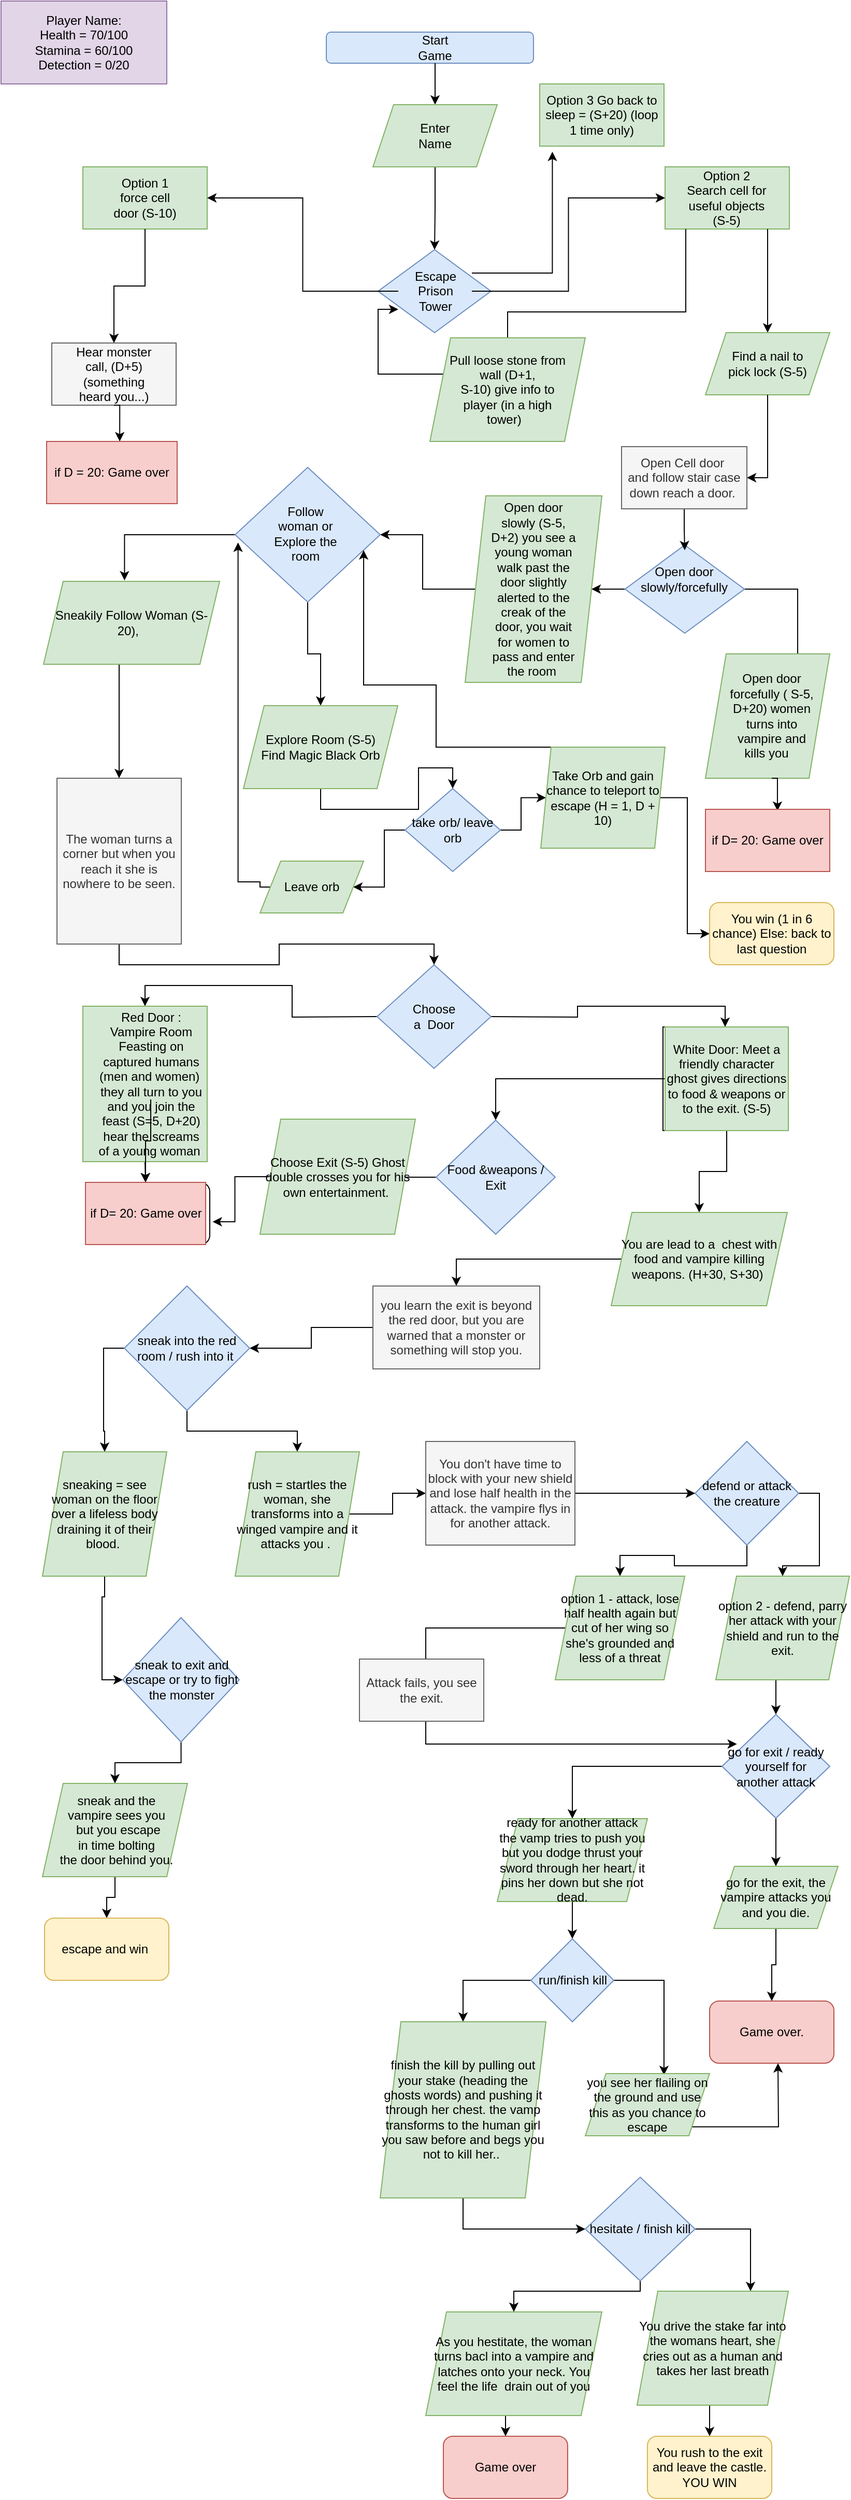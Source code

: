 <mxfile version="14.2.9" type="github">
  <diagram id="AGkp3YgMyCRiQ7xAGxLQ" name="Page-1">
    <mxGraphModel dx="1303" dy="898" grid="1" gridSize="10" guides="1" tooltips="1" connect="1" arrows="1" fold="1" page="1" pageScale="1" pageWidth="827" pageHeight="1169" math="0" shadow="0">
      <root>
        <mxCell id="0" />
        <mxCell id="1" parent="0" />
        <mxCell id="_lOXHjdYw6KjkfScFwBz-4" value="" style="rounded=0;whiteSpace=wrap;html=1;fillColor=#f5f5f5;strokeColor=#666666;fontColor=#333333;" vertex="1" parent="1">
          <mxGeometry x="49" y="330" width="120" height="60" as="geometry" />
        </mxCell>
        <mxCell id="mVKKj_rzwkYYP3pHzG7V-71" style="edgeStyle=orthogonalEdgeStyle;rounded=0;orthogonalLoop=1;jettySize=auto;html=1;exitX=1;exitY=0.5;exitDx=0;exitDy=0;entryX=0.778;entryY=0.143;entryDx=0;entryDy=0;entryPerimeter=0;" parent="1" source="mVKKj_rzwkYYP3pHzG7V-67" target="mVKKj_rzwkYYP3pHzG7V-66" edge="1">
          <mxGeometry relative="1" as="geometry" />
        </mxCell>
        <mxCell id="mVKKj_rzwkYYP3pHzG7V-80" style="edgeStyle=orthogonalEdgeStyle;rounded=0;orthogonalLoop=1;jettySize=auto;html=1;exitX=0;exitY=0.5;exitDx=0;exitDy=0;" parent="1" source="mVKKj_rzwkYYP3pHzG7V-67" target="mVKKj_rzwkYYP3pHzG7V-75" edge="1">
          <mxGeometry relative="1" as="geometry" />
        </mxCell>
        <mxCell id="mVKKj_rzwkYYP3pHzG7V-67" value="" style="rhombus;whiteSpace=wrap;html=1;fillColor=#dae8fc;strokeColor=#6c8ebf;" parent="1" vertex="1">
          <mxGeometry x="602.38" y="525" width="115.25" height="85" as="geometry" />
        </mxCell>
        <mxCell id="mVKKj_rzwkYYP3pHzG7V-27" value="" style="rounded=0;whiteSpace=wrap;html=1;fillColor=#d5e8d4;strokeColor=#82b366;" parent="1" vertex="1">
          <mxGeometry x="79" y="160" width="120" height="60" as="geometry" />
        </mxCell>
        <mxCell id="mVKKj_rzwkYYP3pHzG7V-28" value="" style="rounded=0;whiteSpace=wrap;html=1;fillColor=#d5e8d4;strokeColor=#82b366;" parent="1" vertex="1">
          <mxGeometry x="641" y="160" width="120" height="60" as="geometry" />
        </mxCell>
        <mxCell id="mVKKj_rzwkYYP3pHzG7V-25" value="" style="rhombus;whiteSpace=wrap;html=1;fillColor=#dae8fc;strokeColor=#6c8ebf;" parent="1" vertex="1">
          <mxGeometry x="364" y="240" width="109" height="80" as="geometry" />
        </mxCell>
        <mxCell id="mVKKj_rzwkYYP3pHzG7V-15" style="edgeStyle=orthogonalEdgeStyle;rounded=0;orthogonalLoop=1;jettySize=auto;html=1;exitX=0;exitY=0.5;exitDx=0;exitDy=0;entryX=0.5;entryY=0;entryDx=0;entryDy=0;" parent="1" target="mVKKj_rzwkYYP3pHzG7V-11" edge="1">
          <mxGeometry relative="1" as="geometry">
            <mxPoint x="363" y="980" as="sourcePoint" />
          </mxGeometry>
        </mxCell>
        <mxCell id="mVKKj_rzwkYYP3pHzG7V-16" style="edgeStyle=orthogonalEdgeStyle;rounded=0;orthogonalLoop=1;jettySize=auto;html=1;exitX=1;exitY=0.5;exitDx=0;exitDy=0;entryX=0.5;entryY=0;entryDx=0;entryDy=0;" parent="1" target="mVKKj_rzwkYYP3pHzG7V-12" edge="1">
          <mxGeometry relative="1" as="geometry">
            <mxPoint x="473" y="980" as="sourcePoint" />
          </mxGeometry>
        </mxCell>
        <mxCell id="mVKKj_rzwkYYP3pHzG7V-9" value="" style="rhombus;whiteSpace=wrap;html=1;fillColor=#dae8fc;strokeColor=#6c8ebf;" parent="1" vertex="1">
          <mxGeometry x="363" y="930" width="110" height="100" as="geometry" />
        </mxCell>
        <object label="" id="mVKKj_rzwkYYP3pHzG7V-1">
          <mxCell style="rounded=1;whiteSpace=wrap;html=1;fillColor=#dae8fc;strokeColor=#6c8ebf;" parent="1" vertex="1">
            <mxGeometry x="314" y="30" width="200" height="30" as="geometry" />
          </mxCell>
        </object>
        <mxCell id="mVKKj_rzwkYYP3pHzG7V-8" style="edgeStyle=orthogonalEdgeStyle;rounded=0;orthogonalLoop=1;jettySize=auto;html=1;entryX=0.5;entryY=0;entryDx=0;entryDy=0;" parent="1" target="mVKKj_rzwkYYP3pHzG7V-3" edge="1">
          <mxGeometry relative="1" as="geometry">
            <mxPoint x="419" y="70" as="sourcePoint" />
            <Array as="points">
              <mxPoint x="419" y="60" />
              <mxPoint x="419" y="60" />
            </Array>
          </mxGeometry>
        </mxCell>
        <mxCell id="mVKKj_rzwkYYP3pHzG7V-2" value="Start Game" style="text;html=1;strokeColor=none;fillColor=none;align=center;verticalAlign=middle;whiteSpace=wrap;rounded=0;" parent="1" vertex="1">
          <mxGeometry x="399" y="35" width="40" height="20" as="geometry" />
        </mxCell>
        <mxCell id="mVKKj_rzwkYYP3pHzG7V-26" style="edgeStyle=orthogonalEdgeStyle;rounded=0;orthogonalLoop=1;jettySize=auto;html=1;exitX=0.5;exitY=1;exitDx=0;exitDy=0;entryX=0.5;entryY=0;entryDx=0;entryDy=0;" parent="1" source="mVKKj_rzwkYYP3pHzG7V-3" target="mVKKj_rzwkYYP3pHzG7V-25" edge="1">
          <mxGeometry relative="1" as="geometry" />
        </mxCell>
        <mxCell id="mVKKj_rzwkYYP3pHzG7V-3" value="" style="shape=parallelogram;perimeter=parallelogramPerimeter;whiteSpace=wrap;html=1;fixedSize=1;fillColor=#d5e8d4;strokeColor=#82b366;" parent="1" vertex="1">
          <mxGeometry x="359" y="100" width="120" height="60" as="geometry" />
        </mxCell>
        <mxCell id="mVKKj_rzwkYYP3pHzG7V-6" value="Enter Name" style="text;html=1;strokeColor=none;fillColor=none;align=center;verticalAlign=middle;whiteSpace=wrap;rounded=0;" parent="1" vertex="1">
          <mxGeometry x="399" y="120" width="40" height="20" as="geometry" />
        </mxCell>
        <mxCell id="mVKKj_rzwkYYP3pHzG7V-7" style="edgeStyle=orthogonalEdgeStyle;rounded=0;orthogonalLoop=1;jettySize=auto;html=1;exitX=0.5;exitY=1;exitDx=0;exitDy=0;" parent="1" source="mVKKj_rzwkYYP3pHzG7V-6" target="mVKKj_rzwkYYP3pHzG7V-6" edge="1">
          <mxGeometry relative="1" as="geometry" />
        </mxCell>
        <mxCell id="mVKKj_rzwkYYP3pHzG7V-4" value="Choose a&amp;nbsp; Door" style="text;html=1;strokeColor=none;fillColor=none;align=center;verticalAlign=middle;whiteSpace=wrap;rounded=0;" parent="1" vertex="1">
          <mxGeometry x="402" y="950" width="32" height="60" as="geometry" />
        </mxCell>
        <mxCell id="mVKKj_rzwkYYP3pHzG7V-112" style="edgeStyle=orthogonalEdgeStyle;rounded=0;orthogonalLoop=1;jettySize=auto;html=1;exitX=0.5;exitY=1;exitDx=0;exitDy=0;entryX=0.5;entryY=0;entryDx=0;entryDy=0;" parent="1" source="mVKKj_rzwkYYP3pHzG7V-11" target="mVKKj_rzwkYYP3pHzG7V-110" edge="1">
          <mxGeometry relative="1" as="geometry" />
        </mxCell>
        <mxCell id="mVKKj_rzwkYYP3pHzG7V-11" value="" style="rounded=0;whiteSpace=wrap;html=1;fillColor=#d5e8d4;strokeColor=#82b366;" parent="1" vertex="1">
          <mxGeometry x="79" y="970" width="120" height="150" as="geometry" />
        </mxCell>
        <mxCell id="mVKKj_rzwkYYP3pHzG7V-12" value="" style="rounded=0;whiteSpace=wrap;html=1;" parent="1" vertex="1">
          <mxGeometry x="639" y="990" width="120" height="100" as="geometry" />
        </mxCell>
        <mxCell id="aACTHdseWjAm7IjOx82R-12" value="" style="edgeStyle=orthogonalEdgeStyle;rounded=0;orthogonalLoop=1;jettySize=auto;html=1;" parent="1" source="mVKKj_rzwkYYP3pHzG7V-13" target="mVKKj_rzwkYYP3pHzG7V-110" edge="1">
          <mxGeometry relative="1" as="geometry" />
        </mxCell>
        <mxCell id="mVKKj_rzwkYYP3pHzG7V-13" value="Red Door : Vampire Room Feasting on captured humans (men and women)&amp;nbsp;&lt;br&gt;they all turn to you and you join the feast (S=5, D+20) hear the screams of a young woman&amp;nbsp;" style="text;html=1;strokeColor=none;fillColor=none;align=center;verticalAlign=middle;whiteSpace=wrap;rounded=0;" parent="1" vertex="1">
          <mxGeometry x="91.5" y="1030" width="106" height="30" as="geometry" />
        </mxCell>
        <mxCell id="mVKKj_rzwkYYP3pHzG7V-115" style="edgeStyle=orthogonalEdgeStyle;rounded=0;orthogonalLoop=1;jettySize=auto;html=1;exitX=0;exitY=0.5;exitDx=0;exitDy=0;entryX=0.5;entryY=0;entryDx=0;entryDy=0;" parent="1" source="mVKKj_rzwkYYP3pHzG7V-14" target="mVKKj_rzwkYYP3pHzG7V-114" edge="1">
          <mxGeometry relative="1" as="geometry" />
        </mxCell>
        <mxCell id="mVKKj_rzwkYYP3pHzG7V-120" style="edgeStyle=orthogonalEdgeStyle;rounded=0;orthogonalLoop=1;jettySize=auto;html=1;exitX=0.5;exitY=1;exitDx=0;exitDy=0;entryX=0.5;entryY=0;entryDx=0;entryDy=0;" parent="1" source="mVKKj_rzwkYYP3pHzG7V-14" target="mVKKj_rzwkYYP3pHzG7V-119" edge="1">
          <mxGeometry relative="1" as="geometry" />
        </mxCell>
        <mxCell id="mVKKj_rzwkYYP3pHzG7V-14" value="White Door: Meet a friendly character ghost gives directions to food &amp;amp; weapons or to the exit. (S-5)" style="text;html=1;strokeColor=#82b366;fillColor=#d5e8d4;align=center;verticalAlign=middle;whiteSpace=wrap;rounded=0;" parent="1" vertex="1">
          <mxGeometry x="641" y="990" width="119" height="100" as="geometry" />
        </mxCell>
        <mxCell id="mVKKj_rzwkYYP3pHzG7V-52" style="edgeStyle=orthogonalEdgeStyle;rounded=0;orthogonalLoop=1;jettySize=auto;html=1;exitX=0.5;exitY=1;exitDx=0;exitDy=0;entryX=0.5;entryY=0;entryDx=0;entryDy=0;" parent="1" source="mVKKj_rzwkYYP3pHzG7V-22" target="mVKKj_rzwkYYP3pHzG7V-37" edge="1">
          <mxGeometry relative="1" as="geometry" />
        </mxCell>
        <mxCell id="mVKKj_rzwkYYP3pHzG7V-22" value="Option 1 force cell door (S-10)" style="text;html=1;strokeColor=none;fillColor=none;align=center;verticalAlign=middle;whiteSpace=wrap;rounded=0;" parent="1" vertex="1">
          <mxGeometry x="104" y="160" width="70" height="60" as="geometry" />
        </mxCell>
        <mxCell id="mVKKj_rzwkYYP3pHzG7V-53" style="edgeStyle=orthogonalEdgeStyle;rounded=0;orthogonalLoop=1;jettySize=auto;html=1;exitX=1;exitY=1;exitDx=0;exitDy=0;" parent="1" source="mVKKj_rzwkYYP3pHzG7V-23" target="mVKKj_rzwkYYP3pHzG7V-32" edge="1">
          <mxGeometry relative="1" as="geometry" />
        </mxCell>
        <mxCell id="mVKKj_rzwkYYP3pHzG7V-54" style="edgeStyle=orthogonalEdgeStyle;rounded=0;orthogonalLoop=1;jettySize=auto;html=1;exitX=0;exitY=1;exitDx=0;exitDy=0;entryX=0.5;entryY=0;entryDx=0;entryDy=0;" parent="1" source="mVKKj_rzwkYYP3pHzG7V-23" target="mVKKj_rzwkYYP3pHzG7V-35" edge="1">
          <mxGeometry relative="1" as="geometry">
            <Array as="points">
              <mxPoint x="661" y="300" />
              <mxPoint x="489" y="300" />
            </Array>
          </mxGeometry>
        </mxCell>
        <mxCell id="mVKKj_rzwkYYP3pHzG7V-23" value="Option 2 Search cell for useful objects (S-5)" style="text;html=1;strokeColor=none;fillColor=none;align=center;verticalAlign=middle;whiteSpace=wrap;rounded=0;" parent="1" vertex="1">
          <mxGeometry x="661" y="160" width="79" height="60" as="geometry" />
        </mxCell>
        <mxCell id="mVKKj_rzwkYYP3pHzG7V-29" style="edgeStyle=orthogonalEdgeStyle;rounded=0;orthogonalLoop=1;jettySize=auto;html=1;exitX=0;exitY=0.5;exitDx=0;exitDy=0;entryX=1;entryY=0.5;entryDx=0;entryDy=0;" parent="1" source="mVKKj_rzwkYYP3pHzG7V-18" target="mVKKj_rzwkYYP3pHzG7V-27" edge="1">
          <mxGeometry relative="1" as="geometry" />
        </mxCell>
        <mxCell id="mVKKj_rzwkYYP3pHzG7V-30" style="edgeStyle=orthogonalEdgeStyle;rounded=0;orthogonalLoop=1;jettySize=auto;html=1;exitX=1;exitY=0.5;exitDx=0;exitDy=0;entryX=0;entryY=0.5;entryDx=0;entryDy=0;" parent="1" source="mVKKj_rzwkYYP3pHzG7V-18" target="mVKKj_rzwkYYP3pHzG7V-28" edge="1">
          <mxGeometry relative="1" as="geometry" />
        </mxCell>
        <mxCell id="mVKKj_rzwkYYP3pHzG7V-100" style="edgeStyle=orthogonalEdgeStyle;rounded=0;orthogonalLoop=1;jettySize=auto;html=1;exitX=1;exitY=0.25;exitDx=0;exitDy=0;entryX=0.102;entryY=1.09;entryDx=0;entryDy=0;entryPerimeter=0;" parent="1" source="mVKKj_rzwkYYP3pHzG7V-18" target="mVKKj_rzwkYYP3pHzG7V-44" edge="1">
          <mxGeometry relative="1" as="geometry" />
        </mxCell>
        <mxCell id="mVKKj_rzwkYYP3pHzG7V-18" value="Escape Prison Tower" style="text;html=1;strokeColor=none;fillColor=none;align=center;verticalAlign=middle;whiteSpace=wrap;rounded=0;" parent="1" vertex="1">
          <mxGeometry x="383.5" y="245" width="71" height="70" as="geometry" />
        </mxCell>
        <mxCell id="mVKKj_rzwkYYP3pHzG7V-31" value="" style="shape=parallelogram;perimeter=parallelogramPerimeter;whiteSpace=wrap;html=1;fixedSize=1;fillColor=#d5e8d4;strokeColor=#82b366;" parent="1" vertex="1">
          <mxGeometry x="680" y="320" width="120" height="60" as="geometry" />
        </mxCell>
        <mxCell id="mVKKj_rzwkYYP3pHzG7V-57" style="edgeStyle=orthogonalEdgeStyle;rounded=0;orthogonalLoop=1;jettySize=auto;html=1;exitX=0.5;exitY=1;exitDx=0;exitDy=0;entryX=1;entryY=0.5;entryDx=0;entryDy=0;" parent="1" source="mVKKj_rzwkYYP3pHzG7V-32" target="mVKKj_rzwkYYP3pHzG7V-56" edge="1">
          <mxGeometry relative="1" as="geometry" />
        </mxCell>
        <mxCell id="mVKKj_rzwkYYP3pHzG7V-32" value="Find a nail to pick lock (S-5)" style="text;html=1;align=center;verticalAlign=middle;whiteSpace=wrap;rounded=0;" parent="1" vertex="1">
          <mxGeometry x="699" y="320" width="82" height="60" as="geometry" />
        </mxCell>
        <mxCell id="_lOXHjdYw6KjkfScFwBz-10" style="edgeStyle=orthogonalEdgeStyle;rounded=0;orthogonalLoop=1;jettySize=auto;html=1;entryX=0;entryY=0.75;entryDx=0;entryDy=0;" edge="1" parent="1" source="mVKKj_rzwkYYP3pHzG7V-34" target="mVKKj_rzwkYYP3pHzG7V-18">
          <mxGeometry relative="1" as="geometry">
            <Array as="points">
              <mxPoint x="489" y="360" />
              <mxPoint x="364" y="360" />
              <mxPoint x="364" y="298" />
            </Array>
          </mxGeometry>
        </mxCell>
        <mxCell id="mVKKj_rzwkYYP3pHzG7V-34" value="" style="shape=parallelogram;perimeter=parallelogramPerimeter;whiteSpace=wrap;html=1;fixedSize=1;fillColor=#d5e8d4;strokeColor=#82b366;" parent="1" vertex="1">
          <mxGeometry x="414" y="325" width="150" height="100" as="geometry" />
        </mxCell>
        <mxCell id="mVKKj_rzwkYYP3pHzG7V-35" value="Pull loose stone from wall (D+1, &lt;br&gt;S-10) give info to player (in a high tower)&amp;nbsp;&amp;nbsp;" style="text;html=1;strokeColor=none;fillColor=none;align=center;verticalAlign=middle;whiteSpace=wrap;rounded=0;" parent="1" vertex="1">
          <mxGeometry x="431" y="350" width="116" height="50" as="geometry" />
        </mxCell>
        <mxCell id="mVKKj_rzwkYYP3pHzG7V-61" style="edgeStyle=orthogonalEdgeStyle;rounded=0;orthogonalLoop=1;jettySize=auto;html=1;exitX=0.5;exitY=1;exitDx=0;exitDy=0;entryX=0.56;entryY=0;entryDx=0;entryDy=0;entryPerimeter=0;" parent="1" source="mVKKj_rzwkYYP3pHzG7V-37" target="mVKKj_rzwkYYP3pHzG7V-60" edge="1">
          <mxGeometry relative="1" as="geometry">
            <mxPoint x="109" y="400" as="sourcePoint" />
          </mxGeometry>
        </mxCell>
        <mxCell id="mVKKj_rzwkYYP3pHzG7V-37" value="Hear monster call, (D+5) (something heard you...)" style="text;html=1;strokeColor=none;fillColor=none;align=center;verticalAlign=middle;whiteSpace=wrap;rounded=0;" parent="1" vertex="1">
          <mxGeometry x="69" y="330" width="80" height="60" as="geometry" />
        </mxCell>
        <mxCell id="mVKKj_rzwkYYP3pHzG7V-41" value="" style="rounded=0;whiteSpace=wrap;html=1;" parent="1" vertex="1">
          <mxGeometry width="160" height="80" as="geometry" />
        </mxCell>
        <mxCell id="mVKKj_rzwkYYP3pHzG7V-42" value="Player Name:&lt;br&gt;Health = 70/100&lt;br&gt;Stamina = 60/100&lt;br&gt;Detection = 0/20" style="text;html=1;strokeColor=#9673a6;fillColor=#e1d5e7;align=center;verticalAlign=middle;whiteSpace=wrap;rounded=0;" parent="1" vertex="1">
          <mxGeometry width="160" height="80" as="geometry" />
        </mxCell>
        <mxCell id="mVKKj_rzwkYYP3pHzG7V-43" value="" style="rounded=0;whiteSpace=wrap;html=1;" parent="1" vertex="1">
          <mxGeometry x="520" y="80" width="120" height="60" as="geometry" />
        </mxCell>
        <mxCell id="mVKKj_rzwkYYP3pHzG7V-44" value="Option 3 Go back to sleep = (S+20) (loop 1 time only)" style="text;html=1;strokeColor=#82b366;fillColor=#d5e8d4;align=center;verticalAlign=middle;whiteSpace=wrap;rounded=0;" parent="1" vertex="1">
          <mxGeometry x="520" y="80" width="120" height="60" as="geometry" />
        </mxCell>
        <mxCell id="mVKKj_rzwkYYP3pHzG7V-55" value="" style="rounded=0;whiteSpace=wrap;html=1;" parent="1" vertex="1">
          <mxGeometry x="600" y="430" width="120" height="60" as="geometry" />
        </mxCell>
        <mxCell id="mVKKj_rzwkYYP3pHzG7V-70" style="edgeStyle=orthogonalEdgeStyle;rounded=0;orthogonalLoop=1;jettySize=auto;html=1;exitX=0.5;exitY=1;exitDx=0;exitDy=0;entryX=0.506;entryY=0.238;entryDx=0;entryDy=0;entryPerimeter=0;" parent="1" source="mVKKj_rzwkYYP3pHzG7V-56" target="mVKKj_rzwkYYP3pHzG7V-65" edge="1">
          <mxGeometry relative="1" as="geometry" />
        </mxCell>
        <mxCell id="mVKKj_rzwkYYP3pHzG7V-56" value="Open Cell door&amp;nbsp;&lt;br&gt;and follow stair case down reach a door.&amp;nbsp;" style="text;html=1;strokeColor=#666666;fillColor=#f5f5f5;align=center;verticalAlign=middle;whiteSpace=wrap;rounded=0;fontColor=#333333;" parent="1" vertex="1">
          <mxGeometry x="599" y="430" width="121" height="60" as="geometry" />
        </mxCell>
        <mxCell id="mVKKj_rzwkYYP3pHzG7V-59" value="" style="rounded=1;whiteSpace=wrap;html=1;" parent="1" vertex="1">
          <mxGeometry x="44" y="425" width="120" height="60" as="geometry" />
        </mxCell>
        <mxCell id="mVKKj_rzwkYYP3pHzG7V-60" value="if D = 20: Game over" style="text;html=1;strokeColor=#b85450;fillColor=#f8cecc;align=center;verticalAlign=middle;whiteSpace=wrap;rounded=0;" parent="1" vertex="1">
          <mxGeometry x="44" y="425" width="126" height="60" as="geometry" />
        </mxCell>
        <mxCell id="mVKKj_rzwkYYP3pHzG7V-63" value="" style="shape=parallelogram;perimeter=parallelogramPerimeter;whiteSpace=wrap;html=1;fixedSize=1;fillColor=#d5e8d4;strokeColor=#82b366;" parent="1" vertex="1">
          <mxGeometry x="680" y="630" width="120" height="120" as="geometry" />
        </mxCell>
        <mxCell id="mVKKj_rzwkYYP3pHzG7V-74" style="edgeStyle=orthogonalEdgeStyle;rounded=0;orthogonalLoop=1;jettySize=auto;html=1;exitX=0.5;exitY=1;exitDx=0;exitDy=0;entryX=0.579;entryY=0.024;entryDx=0;entryDy=0;entryPerimeter=0;" parent="1" source="mVKKj_rzwkYYP3pHzG7V-66" target="mVKKj_rzwkYYP3pHzG7V-73" edge="1">
          <mxGeometry relative="1" as="geometry" />
        </mxCell>
        <mxCell id="mVKKj_rzwkYYP3pHzG7V-66" value="Open door forcefully ( S-5, D+20) women turns into vampire and kills you&amp;nbsp; &amp;nbsp;" style="text;html=1;strokeColor=none;fillColor=none;align=center;verticalAlign=middle;whiteSpace=wrap;rounded=0;" parent="1" vertex="1">
          <mxGeometry x="699" y="630" width="90" height="120" as="geometry" />
        </mxCell>
        <mxCell id="mVKKj_rzwkYYP3pHzG7V-65" value="Open door slowly/forcefully" style="text;html=1;align=center;verticalAlign=middle;whiteSpace=wrap;rounded=0;" parent="1" vertex="1">
          <mxGeometry x="617.25" y="505" width="84.5" height="105" as="geometry" />
        </mxCell>
        <mxCell id="mVKKj_rzwkYYP3pHzG7V-72" value="" style="rounded=1;whiteSpace=wrap;html=1;" parent="1" vertex="1">
          <mxGeometry x="680" y="780" width="120" height="60" as="geometry" />
        </mxCell>
        <mxCell id="mVKKj_rzwkYYP3pHzG7V-73" value="if D= 20: Game over" style="text;html=1;strokeColor=#b85450;fillColor=#f8cecc;align=center;verticalAlign=middle;whiteSpace=wrap;rounded=0;" parent="1" vertex="1">
          <mxGeometry x="680" y="780" width="120" height="60" as="geometry" />
        </mxCell>
        <mxCell id="mVKKj_rzwkYYP3pHzG7V-82" style="edgeStyle=orthogonalEdgeStyle;rounded=0;orthogonalLoop=1;jettySize=auto;html=1;exitX=0;exitY=0.5;exitDx=0;exitDy=0;entryX=1;entryY=0.5;entryDx=0;entryDy=0;" parent="1" source="mVKKj_rzwkYYP3pHzG7V-75" target="mVKKj_rzwkYYP3pHzG7V-81" edge="1">
          <mxGeometry relative="1" as="geometry" />
        </mxCell>
        <mxCell id="mVKKj_rzwkYYP3pHzG7V-75" value="" style="shape=parallelogram;perimeter=parallelogramPerimeter;whiteSpace=wrap;html=1;fixedSize=1;fillColor=#d5e8d4;strokeColor=#82b366;" parent="1" vertex="1">
          <mxGeometry x="448" y="477.5" width="132" height="180" as="geometry" />
        </mxCell>
        <mxCell id="mVKKj_rzwkYYP3pHzG7V-76" value="Open door slowly (S-5, D+2) you see a young woman walk past the door slightly alerted to the creak of the door, you wait for women to pass and enter the room&amp;nbsp;" style="text;html=1;strokeColor=none;fillColor=none;align=center;verticalAlign=middle;whiteSpace=wrap;rounded=0;" parent="1" vertex="1">
          <mxGeometry x="469" y="507.5" width="90" height="120" as="geometry" />
        </mxCell>
        <mxCell id="mVKKj_rzwkYYP3pHzG7V-88" style="edgeStyle=orthogonalEdgeStyle;rounded=0;orthogonalLoop=1;jettySize=auto;html=1;exitX=0;exitY=0.5;exitDx=0;exitDy=0;entryX=0.46;entryY=-0.011;entryDx=0;entryDy=0;entryPerimeter=0;" parent="1" source="mVKKj_rzwkYYP3pHzG7V-81" target="mVKKj_rzwkYYP3pHzG7V-86" edge="1">
          <mxGeometry relative="1" as="geometry" />
        </mxCell>
        <mxCell id="mVKKj_rzwkYYP3pHzG7V-89" style="edgeStyle=orthogonalEdgeStyle;rounded=0;orthogonalLoop=1;jettySize=auto;html=1;exitX=0.5;exitY=1;exitDx=0;exitDy=0;entryX=0.5;entryY=0;entryDx=0;entryDy=0;" parent="1" source="mVKKj_rzwkYYP3pHzG7V-81" target="mVKKj_rzwkYYP3pHzG7V-87" edge="1">
          <mxGeometry relative="1" as="geometry" />
        </mxCell>
        <mxCell id="mVKKj_rzwkYYP3pHzG7V-81" value="" style="rhombus;whiteSpace=wrap;html=1;fillColor=#dae8fc;strokeColor=#6c8ebf;" parent="1" vertex="1">
          <mxGeometry x="226" y="450" width="140" height="130" as="geometry" />
        </mxCell>
        <mxCell id="mVKKj_rzwkYYP3pHzG7V-83" value="Follow woman or Explore the room" style="text;html=1;strokeColor=none;fillColor=none;align=center;verticalAlign=middle;whiteSpace=wrap;rounded=0;" parent="1" vertex="1">
          <mxGeometry x="262" y="477.5" width="64" height="72.5" as="geometry" />
        </mxCell>
        <mxCell id="mVKKj_rzwkYYP3pHzG7V-102" style="edgeStyle=orthogonalEdgeStyle;rounded=0;orthogonalLoop=1;jettySize=auto;html=1;exitX=0.5;exitY=1;exitDx=0;exitDy=0;entryX=0.5;entryY=0;entryDx=0;entryDy=0;" parent="1" source="mVKKj_rzwkYYP3pHzG7V-86" target="mVKKj_rzwkYYP3pHzG7V-101" edge="1">
          <mxGeometry relative="1" as="geometry">
            <Array as="points">
              <mxPoint x="114" y="640" />
            </Array>
          </mxGeometry>
        </mxCell>
        <mxCell id="mVKKj_rzwkYYP3pHzG7V-86" value="Sneakily Follow Woman (S-20),&amp;nbsp;&amp;nbsp;" style="shape=parallelogram;perimeter=parallelogramPerimeter;whiteSpace=wrap;html=1;fixedSize=1;size=19;fillColor=#d5e8d4;strokeColor=#82b366;" parent="1" vertex="1">
          <mxGeometry x="41" y="560" width="170" height="80" as="geometry" />
        </mxCell>
        <mxCell id="mVKKj_rzwkYYP3pHzG7V-95" style="edgeStyle=orthogonalEdgeStyle;rounded=0;orthogonalLoop=1;jettySize=auto;html=1;exitX=0.5;exitY=1;exitDx=0;exitDy=0;entryX=0.5;entryY=0;entryDx=0;entryDy=0;" parent="1" source="mVKKj_rzwkYYP3pHzG7V-87" target="mVKKj_rzwkYYP3pHzG7V-92" edge="1">
          <mxGeometry relative="1" as="geometry" />
        </mxCell>
        <mxCell id="mVKKj_rzwkYYP3pHzG7V-87" value="Explore Room (S-5)&lt;br&gt;Find Magic Black Orb" style="shape=parallelogram;perimeter=parallelogramPerimeter;whiteSpace=wrap;html=1;fixedSize=1;fillColor=#d5e8d4;strokeColor=#82b366;" parent="1" vertex="1">
          <mxGeometry x="234" y="680" width="149" height="80" as="geometry" />
        </mxCell>
        <mxCell id="mVKKj_rzwkYYP3pHzG7V-96" style="edgeStyle=orthogonalEdgeStyle;rounded=0;orthogonalLoop=1;jettySize=auto;html=1;exitX=1;exitY=0.5;exitDx=0;exitDy=0;entryX=0;entryY=0.5;entryDx=0;entryDy=0;" parent="1" source="mVKKj_rzwkYYP3pHzG7V-92" target="mVKKj_rzwkYYP3pHzG7V-93" edge="1">
          <mxGeometry relative="1" as="geometry" />
        </mxCell>
        <mxCell id="_lOXHjdYw6KjkfScFwBz-7" style="edgeStyle=orthogonalEdgeStyle;rounded=0;orthogonalLoop=1;jettySize=auto;html=1;exitX=0;exitY=0.5;exitDx=0;exitDy=0;entryX=1;entryY=0.5;entryDx=0;entryDy=0;" edge="1" parent="1" source="mVKKj_rzwkYYP3pHzG7V-92" target="mVKKj_rzwkYYP3pHzG7V-94">
          <mxGeometry relative="1" as="geometry" />
        </mxCell>
        <mxCell id="mVKKj_rzwkYYP3pHzG7V-92" value="take orb/ leave orb" style="rhombus;whiteSpace=wrap;html=1;fillColor=#dae8fc;strokeColor=#6c8ebf;" parent="1" vertex="1">
          <mxGeometry x="390" y="760" width="92" height="80" as="geometry" />
        </mxCell>
        <mxCell id="mVKKj_rzwkYYP3pHzG7V-106" style="edgeStyle=orthogonalEdgeStyle;rounded=0;orthogonalLoop=1;jettySize=auto;html=1;exitX=1;exitY=0.5;exitDx=0;exitDy=0;entryX=0;entryY=0.5;entryDx=0;entryDy=0;" parent="1" source="mVKKj_rzwkYYP3pHzG7V-93" target="mVKKj_rzwkYYP3pHzG7V-105" edge="1">
          <mxGeometry relative="1" as="geometry" />
        </mxCell>
        <mxCell id="_lOXHjdYw6KjkfScFwBz-1" style="edgeStyle=orthogonalEdgeStyle;rounded=0;orthogonalLoop=1;jettySize=auto;html=1;exitX=0.25;exitY=0;exitDx=0;exitDy=0;entryX=0.886;entryY=0.615;entryDx=0;entryDy=0;entryPerimeter=0;" edge="1" parent="1" source="mVKKj_rzwkYYP3pHzG7V-93" target="mVKKj_rzwkYYP3pHzG7V-81">
          <mxGeometry relative="1" as="geometry">
            <Array as="points">
              <mxPoint x="420" y="720" />
              <mxPoint x="420" y="660" />
              <mxPoint x="350" y="660" />
            </Array>
          </mxGeometry>
        </mxCell>
        <mxCell id="mVKKj_rzwkYYP3pHzG7V-93" value="Take Orb and gain chance to teleport to escape (H = 1, D + 10)" style="shape=parallelogram;perimeter=parallelogramPerimeter;whiteSpace=wrap;html=1;fixedSize=1;size=10;fillColor=#d5e8d4;strokeColor=#82b366;" parent="1" vertex="1">
          <mxGeometry x="521" y="720" width="120" height="97.5" as="geometry" />
        </mxCell>
        <mxCell id="aACTHdseWjAm7IjOx82R-62" style="edgeStyle=orthogonalEdgeStyle;rounded=0;orthogonalLoop=1;jettySize=auto;html=1;exitX=0;exitY=0.5;exitDx=0;exitDy=0;entryX=0.02;entryY=0.558;entryDx=0;entryDy=0;entryPerimeter=0;" parent="1" source="mVKKj_rzwkYYP3pHzG7V-94" target="mVKKj_rzwkYYP3pHzG7V-81" edge="1">
          <mxGeometry relative="1" as="geometry">
            <Array as="points">
              <mxPoint x="250" y="855" />
              <mxPoint x="250" y="850" />
              <mxPoint x="229" y="850" />
            </Array>
          </mxGeometry>
        </mxCell>
        <mxCell id="mVKKj_rzwkYYP3pHzG7V-94" value="Leave orb" style="shape=parallelogram;perimeter=parallelogramPerimeter;whiteSpace=wrap;html=1;fixedSize=1;fillColor=#d5e8d4;strokeColor=#82b366;" parent="1" vertex="1">
          <mxGeometry x="250" y="830" width="100" height="50" as="geometry" />
        </mxCell>
        <mxCell id="mVKKj_rzwkYYP3pHzG7V-103" style="edgeStyle=orthogonalEdgeStyle;rounded=0;orthogonalLoop=1;jettySize=auto;html=1;exitX=0.5;exitY=1;exitDx=0;exitDy=0;entryX=0.5;entryY=0;entryDx=0;entryDy=0;" parent="1" source="mVKKj_rzwkYYP3pHzG7V-101" target="mVKKj_rzwkYYP3pHzG7V-9" edge="1">
          <mxGeometry relative="1" as="geometry" />
        </mxCell>
        <mxCell id="mVKKj_rzwkYYP3pHzG7V-101" value="The woman turns a corner but when you reach it she is nowhere to be seen." style="rounded=0;whiteSpace=wrap;html=1;fillColor=#f5f5f5;strokeColor=#666666;fontColor=#333333;" parent="1" vertex="1">
          <mxGeometry x="54" y="750" width="120" height="160" as="geometry" />
        </mxCell>
        <mxCell id="mVKKj_rzwkYYP3pHzG7V-105" value="You win (1 in 6 chance) Else: back to last question" style="rounded=1;whiteSpace=wrap;html=1;fillColor=#fff2cc;strokeColor=#d6b656;" parent="1" vertex="1">
          <mxGeometry x="684" y="870" width="120" height="60" as="geometry" />
        </mxCell>
        <mxCell id="mVKKj_rzwkYYP3pHzG7V-109" value="" style="rounded=1;whiteSpace=wrap;html=1;" parent="1" vertex="1">
          <mxGeometry x="81.5" y="1140" width="120" height="60" as="geometry" />
        </mxCell>
        <mxCell id="mVKKj_rzwkYYP3pHzG7V-110" value="if D= 20: Game over" style="text;html=1;strokeColor=#b85450;fillColor=#f8cecc;align=center;verticalAlign=middle;whiteSpace=wrap;rounded=0;" parent="1" vertex="1">
          <mxGeometry x="81.5" y="1140" width="116" height="60" as="geometry" />
        </mxCell>
        <mxCell id="mVKKj_rzwkYYP3pHzG7V-117" style="edgeStyle=orthogonalEdgeStyle;rounded=0;orthogonalLoop=1;jettySize=auto;html=1;exitX=0;exitY=0.5;exitDx=0;exitDy=0;" parent="1" source="mVKKj_rzwkYYP3pHzG7V-114" target="mVKKj_rzwkYYP3pHzG7V-116" edge="1">
          <mxGeometry relative="1" as="geometry" />
        </mxCell>
        <mxCell id="mVKKj_rzwkYYP3pHzG7V-114" value="Food &amp;amp;weapons / Exit" style="rhombus;whiteSpace=wrap;html=1;fillColor=#dae8fc;strokeColor=#6c8ebf;" parent="1" vertex="1">
          <mxGeometry x="420" y="1080" width="115" height="110" as="geometry" />
        </mxCell>
        <mxCell id="mVKKj_rzwkYYP3pHzG7V-118" style="edgeStyle=orthogonalEdgeStyle;rounded=0;orthogonalLoop=1;jettySize=auto;html=1;exitX=0;exitY=0.5;exitDx=0;exitDy=0;entryX=1.023;entryY=0.633;entryDx=0;entryDy=0;entryPerimeter=0;" parent="1" source="mVKKj_rzwkYYP3pHzG7V-116" target="mVKKj_rzwkYYP3pHzG7V-109" edge="1">
          <mxGeometry relative="1" as="geometry" />
        </mxCell>
        <mxCell id="mVKKj_rzwkYYP3pHzG7V-116" value="Choose Exit (S-5) Ghost double crosses you for his own entertainment.&amp;nbsp;" style="shape=parallelogram;perimeter=parallelogramPerimeter;whiteSpace=wrap;html=1;fixedSize=1;fillColor=#d5e8d4;strokeColor=#82b366;" parent="1" vertex="1">
          <mxGeometry x="250" y="1079" width="150" height="111" as="geometry" />
        </mxCell>
        <mxCell id="aACTHdseWjAm7IjOx82R-3" style="edgeStyle=orthogonalEdgeStyle;rounded=0;orthogonalLoop=1;jettySize=auto;html=1;exitX=0;exitY=0.5;exitDx=0;exitDy=0;entryX=0.5;entryY=0;entryDx=0;entryDy=0;" parent="1" source="mVKKj_rzwkYYP3pHzG7V-119" target="aACTHdseWjAm7IjOx82R-2" edge="1">
          <mxGeometry relative="1" as="geometry" />
        </mxCell>
        <mxCell id="mVKKj_rzwkYYP3pHzG7V-119" value="You are lead to a&amp;nbsp; chest with food and vampire killing weapons. (H+30, S+30)&amp;nbsp;" style="shape=parallelogram;perimeter=parallelogramPerimeter;whiteSpace=wrap;html=1;fixedSize=1;fillColor=#d5e8d4;strokeColor=#82b366;" parent="1" vertex="1">
          <mxGeometry x="589" y="1169" width="170" height="90" as="geometry" />
        </mxCell>
        <mxCell id="aACTHdseWjAm7IjOx82R-5" style="edgeStyle=orthogonalEdgeStyle;rounded=0;orthogonalLoop=1;jettySize=auto;html=1;exitX=0;exitY=0.5;exitDx=0;exitDy=0;" parent="1" source="aACTHdseWjAm7IjOx82R-2" target="aACTHdseWjAm7IjOx82R-4" edge="1">
          <mxGeometry relative="1" as="geometry" />
        </mxCell>
        <mxCell id="aACTHdseWjAm7IjOx82R-2" value="you learn the exit is beyond the red door, but you are warned that a monster or something will stop you." style="rounded=0;whiteSpace=wrap;html=1;fillColor=#f5f5f5;strokeColor=#666666;fontColor=#333333;" parent="1" vertex="1">
          <mxGeometry x="359" y="1240" width="161" height="80" as="geometry" />
        </mxCell>
        <mxCell id="aACTHdseWjAm7IjOx82R-8" style="edgeStyle=orthogonalEdgeStyle;rounded=0;orthogonalLoop=1;jettySize=auto;html=1;exitX=0;exitY=0.5;exitDx=0;exitDy=0;entryX=0.5;entryY=0;entryDx=0;entryDy=0;" parent="1" source="aACTHdseWjAm7IjOx82R-4" target="aACTHdseWjAm7IjOx82R-6" edge="1">
          <mxGeometry relative="1" as="geometry" />
        </mxCell>
        <mxCell id="aACTHdseWjAm7IjOx82R-9" style="edgeStyle=orthogonalEdgeStyle;rounded=0;orthogonalLoop=1;jettySize=auto;html=1;exitX=0.5;exitY=1;exitDx=0;exitDy=0;entryX=0.5;entryY=0;entryDx=0;entryDy=0;" parent="1" source="aACTHdseWjAm7IjOx82R-4" target="aACTHdseWjAm7IjOx82R-7" edge="1">
          <mxGeometry relative="1" as="geometry" />
        </mxCell>
        <mxCell id="aACTHdseWjAm7IjOx82R-4" value="sneak into the red room / rush into it&amp;nbsp;" style="rhombus;whiteSpace=wrap;html=1;fillColor=#dae8fc;strokeColor=#6c8ebf;" parent="1" vertex="1">
          <mxGeometry x="119" y="1240" width="121" height="120" as="geometry" />
        </mxCell>
        <mxCell id="aACTHdseWjAm7IjOx82R-52" style="edgeStyle=orthogonalEdgeStyle;rounded=0;orthogonalLoop=1;jettySize=auto;html=1;exitX=0.5;exitY=1;exitDx=0;exitDy=0;entryX=0;entryY=0.5;entryDx=0;entryDy=0;" parent="1" source="aACTHdseWjAm7IjOx82R-6" target="aACTHdseWjAm7IjOx82R-51" edge="1">
          <mxGeometry relative="1" as="geometry" />
        </mxCell>
        <mxCell id="aACTHdseWjAm7IjOx82R-6" value="sneaking = see woman on the floor over a lifeless body draining it of their blood.&amp;nbsp;" style="shape=parallelogram;perimeter=parallelogramPerimeter;whiteSpace=wrap;html=1;fixedSize=1;fillColor=#d5e8d4;strokeColor=#82b366;" parent="1" vertex="1">
          <mxGeometry x="40" y="1400" width="120" height="120" as="geometry" />
        </mxCell>
        <mxCell id="aACTHdseWjAm7IjOx82R-15" style="edgeStyle=orthogonalEdgeStyle;rounded=0;orthogonalLoop=1;jettySize=auto;html=1;exitX=1;exitY=0.5;exitDx=0;exitDy=0;entryX=0;entryY=0.5;entryDx=0;entryDy=0;" parent="1" source="aACTHdseWjAm7IjOx82R-7" target="aACTHdseWjAm7IjOx82R-14" edge="1">
          <mxGeometry relative="1" as="geometry" />
        </mxCell>
        <mxCell id="aACTHdseWjAm7IjOx82R-7" value="rush = startles the woman, she transforms into a winged vampire and it attacks you .&amp;nbsp;" style="shape=parallelogram;perimeter=parallelogramPerimeter;whiteSpace=wrap;html=1;fixedSize=1;fillColor=#d5e8d4;strokeColor=#82b366;" parent="1" vertex="1">
          <mxGeometry x="226" y="1400" width="120" height="120" as="geometry" />
        </mxCell>
        <mxCell id="aACTHdseWjAm7IjOx82R-19" style="edgeStyle=orthogonalEdgeStyle;rounded=0;orthogonalLoop=1;jettySize=auto;html=1;exitX=1;exitY=0.5;exitDx=0;exitDy=0;" parent="1" source="aACTHdseWjAm7IjOx82R-13" target="aACTHdseWjAm7IjOx82R-17" edge="1">
          <mxGeometry relative="1" as="geometry" />
        </mxCell>
        <mxCell id="aACTHdseWjAm7IjOx82R-20" style="edgeStyle=orthogonalEdgeStyle;rounded=0;orthogonalLoop=1;jettySize=auto;html=1;exitX=0.5;exitY=1;exitDx=0;exitDy=0;entryX=0.5;entryY=0;entryDx=0;entryDy=0;" parent="1" source="aACTHdseWjAm7IjOx82R-13" target="aACTHdseWjAm7IjOx82R-18" edge="1">
          <mxGeometry relative="1" as="geometry" />
        </mxCell>
        <mxCell id="aACTHdseWjAm7IjOx82R-13" value="defend or attack the creature" style="rhombus;whiteSpace=wrap;html=1;fillColor=#dae8fc;strokeColor=#6c8ebf;" parent="1" vertex="1">
          <mxGeometry x="670" y="1390" width="100" height="100" as="geometry" />
        </mxCell>
        <mxCell id="aACTHdseWjAm7IjOx82R-16" style="edgeStyle=orthogonalEdgeStyle;rounded=0;orthogonalLoop=1;jettySize=auto;html=1;exitX=1;exitY=0.5;exitDx=0;exitDy=0;entryX=0;entryY=0.5;entryDx=0;entryDy=0;" parent="1" source="aACTHdseWjAm7IjOx82R-14" target="aACTHdseWjAm7IjOx82R-13" edge="1">
          <mxGeometry relative="1" as="geometry" />
        </mxCell>
        <mxCell id="aACTHdseWjAm7IjOx82R-14" value="You don&#39;t have time to block with your new shield and lose half health in the attack. the vampire flys in for another attack." style="rounded=0;whiteSpace=wrap;html=1;fillColor=#f5f5f5;strokeColor=#666666;fontColor=#333333;" parent="1" vertex="1">
          <mxGeometry x="410" y="1390" width="144" height="100" as="geometry" />
        </mxCell>
        <mxCell id="aACTHdseWjAm7IjOx82R-22" style="edgeStyle=orthogonalEdgeStyle;rounded=0;orthogonalLoop=1;jettySize=auto;html=1;exitX=0.5;exitY=1;exitDx=0;exitDy=0;entryX=0.5;entryY=0;entryDx=0;entryDy=0;" parent="1" source="aACTHdseWjAm7IjOx82R-17" target="aACTHdseWjAm7IjOx82R-21" edge="1">
          <mxGeometry relative="1" as="geometry" />
        </mxCell>
        <mxCell id="aACTHdseWjAm7IjOx82R-17" value="option 2 - defend, parry her attack with your shield and run to the exit." style="shape=parallelogram;perimeter=parallelogramPerimeter;whiteSpace=wrap;html=1;fixedSize=1;fillColor=#d5e8d4;strokeColor=#82b366;" parent="1" vertex="1">
          <mxGeometry x="690" y="1520" width="129" height="100" as="geometry" />
        </mxCell>
        <mxCell id="aACTHdseWjAm7IjOx82R-58" style="edgeStyle=orthogonalEdgeStyle;rounded=0;orthogonalLoop=1;jettySize=auto;html=1;exitX=0;exitY=0.5;exitDx=0;exitDy=0;entryX=0.138;entryY=0.285;entryDx=0;entryDy=0;entryPerimeter=0;" parent="1" source="aACTHdseWjAm7IjOx82R-18" target="aACTHdseWjAm7IjOx82R-21" edge="1">
          <mxGeometry relative="1" as="geometry">
            <mxPoint x="490" y="1850" as="targetPoint" />
            <Array as="points">
              <mxPoint x="410" y="1570" />
              <mxPoint x="410" y="1682" />
            </Array>
          </mxGeometry>
        </mxCell>
        <mxCell id="aACTHdseWjAm7IjOx82R-18" value="option 1 - attack, lose half health again but cut of her wing so she&#39;s grounded and less of a threat" style="shape=parallelogram;perimeter=parallelogramPerimeter;whiteSpace=wrap;html=1;fixedSize=1;fillColor=#d5e8d4;strokeColor=#82b366;" parent="1" vertex="1">
          <mxGeometry x="535" y="1520" width="125" height="100" as="geometry" />
        </mxCell>
        <mxCell id="aACTHdseWjAm7IjOx82R-24" style="edgeStyle=orthogonalEdgeStyle;rounded=0;orthogonalLoop=1;jettySize=auto;html=1;exitX=0.5;exitY=1;exitDx=0;exitDy=0;entryX=0.5;entryY=0;entryDx=0;entryDy=0;" parent="1" source="aACTHdseWjAm7IjOx82R-21" target="aACTHdseWjAm7IjOx82R-23" edge="1">
          <mxGeometry relative="1" as="geometry" />
        </mxCell>
        <mxCell id="aACTHdseWjAm7IjOx82R-28" style="edgeStyle=orthogonalEdgeStyle;rounded=0;orthogonalLoop=1;jettySize=auto;html=1;exitX=0;exitY=0.5;exitDx=0;exitDy=0;" parent="1" source="aACTHdseWjAm7IjOx82R-21" target="aACTHdseWjAm7IjOx82R-27" edge="1">
          <mxGeometry relative="1" as="geometry" />
        </mxCell>
        <mxCell id="aACTHdseWjAm7IjOx82R-21" value="go for exit / ready yourself for another attack" style="rhombus;whiteSpace=wrap;html=1;fillColor=#dae8fc;strokeColor=#6c8ebf;" parent="1" vertex="1">
          <mxGeometry x="696" y="1653.5" width="104" height="100" as="geometry" />
        </mxCell>
        <mxCell id="aACTHdseWjAm7IjOx82R-26" style="edgeStyle=orthogonalEdgeStyle;rounded=0;orthogonalLoop=1;jettySize=auto;html=1;exitX=0.5;exitY=1;exitDx=0;exitDy=0;entryX=0.5;entryY=0;entryDx=0;entryDy=0;" parent="1" source="aACTHdseWjAm7IjOx82R-23" target="aACTHdseWjAm7IjOx82R-25" edge="1">
          <mxGeometry relative="1" as="geometry" />
        </mxCell>
        <mxCell id="aACTHdseWjAm7IjOx82R-23" value="go for the exit, the vampire attacks you and you die." style="shape=parallelogram;perimeter=parallelogramPerimeter;whiteSpace=wrap;html=1;fixedSize=1;fillColor=#d5e8d4;strokeColor=#82b366;" parent="1" vertex="1">
          <mxGeometry x="688" y="1800" width="120" height="60" as="geometry" />
        </mxCell>
        <mxCell id="aACTHdseWjAm7IjOx82R-25" value="Game over." style="rounded=1;whiteSpace=wrap;html=1;fillColor=#f8cecc;strokeColor=#b85450;" parent="1" vertex="1">
          <mxGeometry x="684" y="1930" width="120" height="60" as="geometry" />
        </mxCell>
        <mxCell id="aACTHdseWjAm7IjOx82R-31" style="edgeStyle=orthogonalEdgeStyle;rounded=0;orthogonalLoop=1;jettySize=auto;html=1;exitX=0.5;exitY=1;exitDx=0;exitDy=0;entryX=0.5;entryY=0;entryDx=0;entryDy=0;" parent="1" source="aACTHdseWjAm7IjOx82R-27" target="aACTHdseWjAm7IjOx82R-29" edge="1">
          <mxGeometry relative="1" as="geometry" />
        </mxCell>
        <mxCell id="aACTHdseWjAm7IjOx82R-27" value="ready for another attack the vamp tries to push you but you dodge thrust your sword through her heart. it pins her down but she not dead." style="shape=parallelogram;perimeter=parallelogramPerimeter;whiteSpace=wrap;html=1;fixedSize=1;fillColor=#d5e8d4;strokeColor=#82b366;" parent="1" vertex="1">
          <mxGeometry x="479" y="1754" width="145" height="80" as="geometry" />
        </mxCell>
        <mxCell id="aACTHdseWjAm7IjOx82R-32" style="edgeStyle=orthogonalEdgeStyle;rounded=0;orthogonalLoop=1;jettySize=auto;html=1;exitX=1;exitY=0.5;exitDx=0;exitDy=0;entryX=0.633;entryY=0.025;entryDx=0;entryDy=0;entryPerimeter=0;" parent="1" source="aACTHdseWjAm7IjOx82R-29" target="aACTHdseWjAm7IjOx82R-30" edge="1">
          <mxGeometry relative="1" as="geometry" />
        </mxCell>
        <mxCell id="aACTHdseWjAm7IjOx82R-36" style="edgeStyle=orthogonalEdgeStyle;rounded=0;orthogonalLoop=1;jettySize=auto;html=1;exitX=0;exitY=0.5;exitDx=0;exitDy=0;entryX=0.5;entryY=0;entryDx=0;entryDy=0;" parent="1" source="aACTHdseWjAm7IjOx82R-29" target="aACTHdseWjAm7IjOx82R-35" edge="1">
          <mxGeometry relative="1" as="geometry" />
        </mxCell>
        <mxCell id="aACTHdseWjAm7IjOx82R-29" value="run/finish kill" style="rhombus;whiteSpace=wrap;html=1;fillColor=#dae8fc;strokeColor=#6c8ebf;" parent="1" vertex="1">
          <mxGeometry x="511.5" y="1870" width="80" height="80" as="geometry" />
        </mxCell>
        <mxCell id="aACTHdseWjAm7IjOx82R-34" style="edgeStyle=orthogonalEdgeStyle;rounded=0;orthogonalLoop=1;jettySize=auto;html=1;exitX=1;exitY=1;exitDx=0;exitDy=0;" parent="1" source="aACTHdseWjAm7IjOx82R-30" edge="1">
          <mxGeometry relative="1" as="geometry">
            <mxPoint x="750" y="1990" as="targetPoint" />
          </mxGeometry>
        </mxCell>
        <mxCell id="aACTHdseWjAm7IjOx82R-30" value="you see her flailing on the ground and use this as you chance to escape" style="shape=parallelogram;perimeter=parallelogramPerimeter;whiteSpace=wrap;html=1;fixedSize=1;fillColor=#d5e8d4;strokeColor=#82b366;" parent="1" vertex="1">
          <mxGeometry x="564" y="2000" width="120" height="60" as="geometry" />
        </mxCell>
        <mxCell id="aACTHdseWjAm7IjOx82R-46" style="edgeStyle=orthogonalEdgeStyle;rounded=0;orthogonalLoop=1;jettySize=auto;html=1;exitX=0.5;exitY=1;exitDx=0;exitDy=0;entryX=0;entryY=0.5;entryDx=0;entryDy=0;" parent="1" source="aACTHdseWjAm7IjOx82R-35" target="aACTHdseWjAm7IjOx82R-37" edge="1">
          <mxGeometry relative="1" as="geometry" />
        </mxCell>
        <mxCell id="aACTHdseWjAm7IjOx82R-35" value="finish the kill by pulling out your stake (heading the ghosts words) and pushing it through her chest. the vamp transforms to the human girl you saw before and begs you not to kill her..&amp;nbsp;" style="shape=parallelogram;perimeter=parallelogramPerimeter;whiteSpace=wrap;html=1;fixedSize=1;fillColor=#d5e8d4;strokeColor=#82b366;" parent="1" vertex="1">
          <mxGeometry x="366" y="1950" width="160" height="170" as="geometry" />
        </mxCell>
        <mxCell id="aACTHdseWjAm7IjOx82R-47" style="edgeStyle=orthogonalEdgeStyle;rounded=0;orthogonalLoop=1;jettySize=auto;html=1;exitX=0.5;exitY=1;exitDx=0;exitDy=0;entryX=0.5;entryY=0;entryDx=0;entryDy=0;" parent="1" source="aACTHdseWjAm7IjOx82R-37" target="aACTHdseWjAm7IjOx82R-39" edge="1">
          <mxGeometry relative="1" as="geometry">
            <Array as="points">
              <mxPoint x="617" y="2210" />
              <mxPoint x="495" y="2210" />
            </Array>
          </mxGeometry>
        </mxCell>
        <mxCell id="aACTHdseWjAm7IjOx82R-48" style="edgeStyle=orthogonalEdgeStyle;rounded=0;orthogonalLoop=1;jettySize=auto;html=1;exitX=1;exitY=0.5;exitDx=0;exitDy=0;entryX=0.75;entryY=0;entryDx=0;entryDy=0;" parent="1" source="aACTHdseWjAm7IjOx82R-37" target="aACTHdseWjAm7IjOx82R-42" edge="1">
          <mxGeometry relative="1" as="geometry" />
        </mxCell>
        <mxCell id="aACTHdseWjAm7IjOx82R-37" value="hesitate / finish kill" style="rhombus;whiteSpace=wrap;html=1;fillColor=#dae8fc;strokeColor=#6c8ebf;" parent="1" vertex="1">
          <mxGeometry x="564" y="2100" width="106" height="100" as="geometry" />
        </mxCell>
        <mxCell id="aACTHdseWjAm7IjOx82R-50" style="edgeStyle=orthogonalEdgeStyle;rounded=0;orthogonalLoop=1;jettySize=auto;html=1;exitX=0.5;exitY=1;exitDx=0;exitDy=0;entryX=0.5;entryY=0;entryDx=0;entryDy=0;" parent="1" source="aACTHdseWjAm7IjOx82R-39" target="aACTHdseWjAm7IjOx82R-41" edge="1">
          <mxGeometry relative="1" as="geometry" />
        </mxCell>
        <mxCell id="aACTHdseWjAm7IjOx82R-39" value="As you hestitate, the woman turns bacl into a vampire and latches onto your neck. You feel the life&amp;nbsp; drain out of you" style="shape=parallelogram;perimeter=parallelogramPerimeter;whiteSpace=wrap;html=1;fixedSize=1;fillColor=#d5e8d4;strokeColor=#82b366;" parent="1" vertex="1">
          <mxGeometry x="410" y="2230" width="170" height="100" as="geometry" />
        </mxCell>
        <mxCell id="aACTHdseWjAm7IjOx82R-41" value="Game over" style="rounded=1;whiteSpace=wrap;html=1;fillColor=#f8cecc;strokeColor=#b85450;" parent="1" vertex="1">
          <mxGeometry x="427" y="2350" width="120" height="60" as="geometry" />
        </mxCell>
        <mxCell id="aACTHdseWjAm7IjOx82R-49" style="edgeStyle=orthogonalEdgeStyle;rounded=0;orthogonalLoop=1;jettySize=auto;html=1;exitX=0.5;exitY=1;exitDx=0;exitDy=0;entryX=0.5;entryY=0;entryDx=0;entryDy=0;" parent="1" source="aACTHdseWjAm7IjOx82R-42" target="aACTHdseWjAm7IjOx82R-44" edge="1">
          <mxGeometry relative="1" as="geometry" />
        </mxCell>
        <mxCell id="aACTHdseWjAm7IjOx82R-42" value="You drive the stake far into the womans heart, she cries out as a human and takes her last breath" style="shape=parallelogram;perimeter=parallelogramPerimeter;whiteSpace=wrap;html=1;fixedSize=1;fillColor=#d5e8d4;strokeColor=#82b366;" parent="1" vertex="1">
          <mxGeometry x="614" y="2210" width="146" height="110" as="geometry" />
        </mxCell>
        <mxCell id="aACTHdseWjAm7IjOx82R-44" value="You rush to the exit and leave the castle. YOU WIN" style="rounded=1;whiteSpace=wrap;html=1;fillColor=#fff2cc;strokeColor=#d6b656;" parent="1" vertex="1">
          <mxGeometry x="624" y="2350" width="120" height="60" as="geometry" />
        </mxCell>
        <mxCell id="aACTHdseWjAm7IjOx82R-54" style="edgeStyle=orthogonalEdgeStyle;rounded=0;orthogonalLoop=1;jettySize=auto;html=1;exitX=0.5;exitY=1;exitDx=0;exitDy=0;entryX=0.5;entryY=0;entryDx=0;entryDy=0;" parent="1" source="aACTHdseWjAm7IjOx82R-51" target="aACTHdseWjAm7IjOx82R-53" edge="1">
          <mxGeometry relative="1" as="geometry" />
        </mxCell>
        <mxCell id="aACTHdseWjAm7IjOx82R-51" value="sneak to exit and escape or try to fight the monster" style="rhombus;whiteSpace=wrap;html=1;fillColor=#dae8fc;strokeColor=#6c8ebf;" parent="1" vertex="1">
          <mxGeometry x="117.5" y="1560" width="112.5" height="120" as="geometry" />
        </mxCell>
        <mxCell id="aACTHdseWjAm7IjOx82R-56" style="edgeStyle=orthogonalEdgeStyle;rounded=0;orthogonalLoop=1;jettySize=auto;html=1;exitX=0.5;exitY=1;exitDx=0;exitDy=0;entryX=0.5;entryY=0;entryDx=0;entryDy=0;" parent="1" source="aACTHdseWjAm7IjOx82R-53" target="aACTHdseWjAm7IjOx82R-55" edge="1">
          <mxGeometry relative="1" as="geometry" />
        </mxCell>
        <mxCell id="aACTHdseWjAm7IjOx82R-53" value="" style="shape=parallelogram;perimeter=parallelogramPerimeter;whiteSpace=wrap;html=1;fixedSize=1;fillColor=#d5e8d4;strokeColor=#82b366;" parent="1" vertex="1">
          <mxGeometry x="40" y="1720" width="140" height="90" as="geometry" />
        </mxCell>
        <mxCell id="aACTHdseWjAm7IjOx82R-55" value="escape and win&amp;nbsp;" style="rounded=1;whiteSpace=wrap;html=1;fillColor=#fff2cc;strokeColor=#d6b656;" parent="1" vertex="1">
          <mxGeometry x="42" y="1850" width="120" height="60" as="geometry" />
        </mxCell>
        <mxCell id="_lOXHjdYw6KjkfScFwBz-14" value="&lt;span&gt;sneak and the &lt;br&gt;vampire&amp;nbsp;sees you&lt;br&gt;&amp;nbsp;but you&amp;nbsp;escape &lt;br&gt;in time bolting &lt;br&gt;the door behind you.&lt;/span&gt;" style="text;html=1;align=center;verticalAlign=middle;resizable=0;points=[];autosize=1;" vertex="1" parent="1">
          <mxGeometry x="51" y="1725" width="120" height="80" as="geometry" />
        </mxCell>
        <mxCell id="_lOXHjdYw6KjkfScFwBz-15" value="Attack fails, you see the exit." style="rounded=0;whiteSpace=wrap;html=1;fillColor=#f5f5f5;strokeColor=#666666;fontColor=#333333;" vertex="1" parent="1">
          <mxGeometry x="346" y="1600" width="120" height="60" as="geometry" />
        </mxCell>
      </root>
    </mxGraphModel>
  </diagram>
</mxfile>
